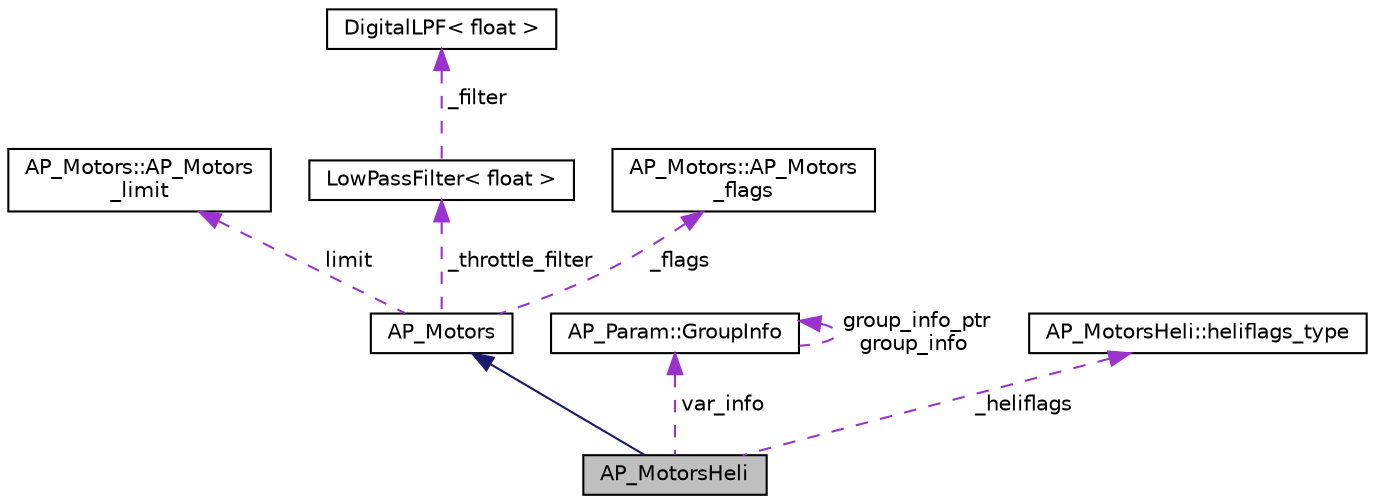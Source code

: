 digraph "AP_MotorsHeli"
{
 // INTERACTIVE_SVG=YES
  edge [fontname="Helvetica",fontsize="10",labelfontname="Helvetica",labelfontsize="10"];
  node [fontname="Helvetica",fontsize="10",shape=record];
  Node1 [label="AP_MotorsHeli",height=0.2,width=0.4,color="black", fillcolor="grey75", style="filled", fontcolor="black"];
  Node2 -> Node1 [dir="back",color="midnightblue",fontsize="10",style="solid",fontname="Helvetica"];
  Node2 [label="AP_Motors",height=0.2,width=0.4,color="black", fillcolor="white", style="filled",URL="$classAP__Motors.html"];
  Node3 -> Node2 [dir="back",color="darkorchid3",fontsize="10",style="dashed",label=" limit" ,fontname="Helvetica"];
  Node3 [label="AP_Motors::AP_Motors\l_limit",height=0.2,width=0.4,color="black", fillcolor="white", style="filled",URL="$structAP__Motors_1_1AP__Motors__limit.html"];
  Node4 -> Node2 [dir="back",color="darkorchid3",fontsize="10",style="dashed",label=" _throttle_filter" ,fontname="Helvetica"];
  Node4 [label="LowPassFilter\< float \>",height=0.2,width=0.4,color="black", fillcolor="white", style="filled",URL="$classLowPassFilter.html"];
  Node5 -> Node4 [dir="back",color="darkorchid3",fontsize="10",style="dashed",label=" _filter" ,fontname="Helvetica"];
  Node5 [label="DigitalLPF\< float \>",height=0.2,width=0.4,color="black", fillcolor="white", style="filled",URL="$classDigitalLPF.html"];
  Node6 -> Node2 [dir="back",color="darkorchid3",fontsize="10",style="dashed",label=" _flags" ,fontname="Helvetica"];
  Node6 [label="AP_Motors::AP_Motors\l_flags",height=0.2,width=0.4,color="black", fillcolor="white", style="filled",URL="$structAP__Motors_1_1AP__Motors__flags.html"];
  Node7 -> Node1 [dir="back",color="darkorchid3",fontsize="10",style="dashed",label=" var_info" ,fontname="Helvetica"];
  Node7 [label="AP_Param::GroupInfo",height=0.2,width=0.4,color="black", fillcolor="white", style="filled",URL="$structAP__Param_1_1GroupInfo.html"];
  Node7 -> Node7 [dir="back",color="darkorchid3",fontsize="10",style="dashed",label=" group_info_ptr\ngroup_info" ,fontname="Helvetica"];
  Node8 -> Node1 [dir="back",color="darkorchid3",fontsize="10",style="dashed",label=" _heliflags" ,fontname="Helvetica"];
  Node8 [label="AP_MotorsHeli::heliflags_type",height=0.2,width=0.4,color="black", fillcolor="white", style="filled",URL="$structAP__MotorsHeli_1_1heliflags__type.html"];
}
